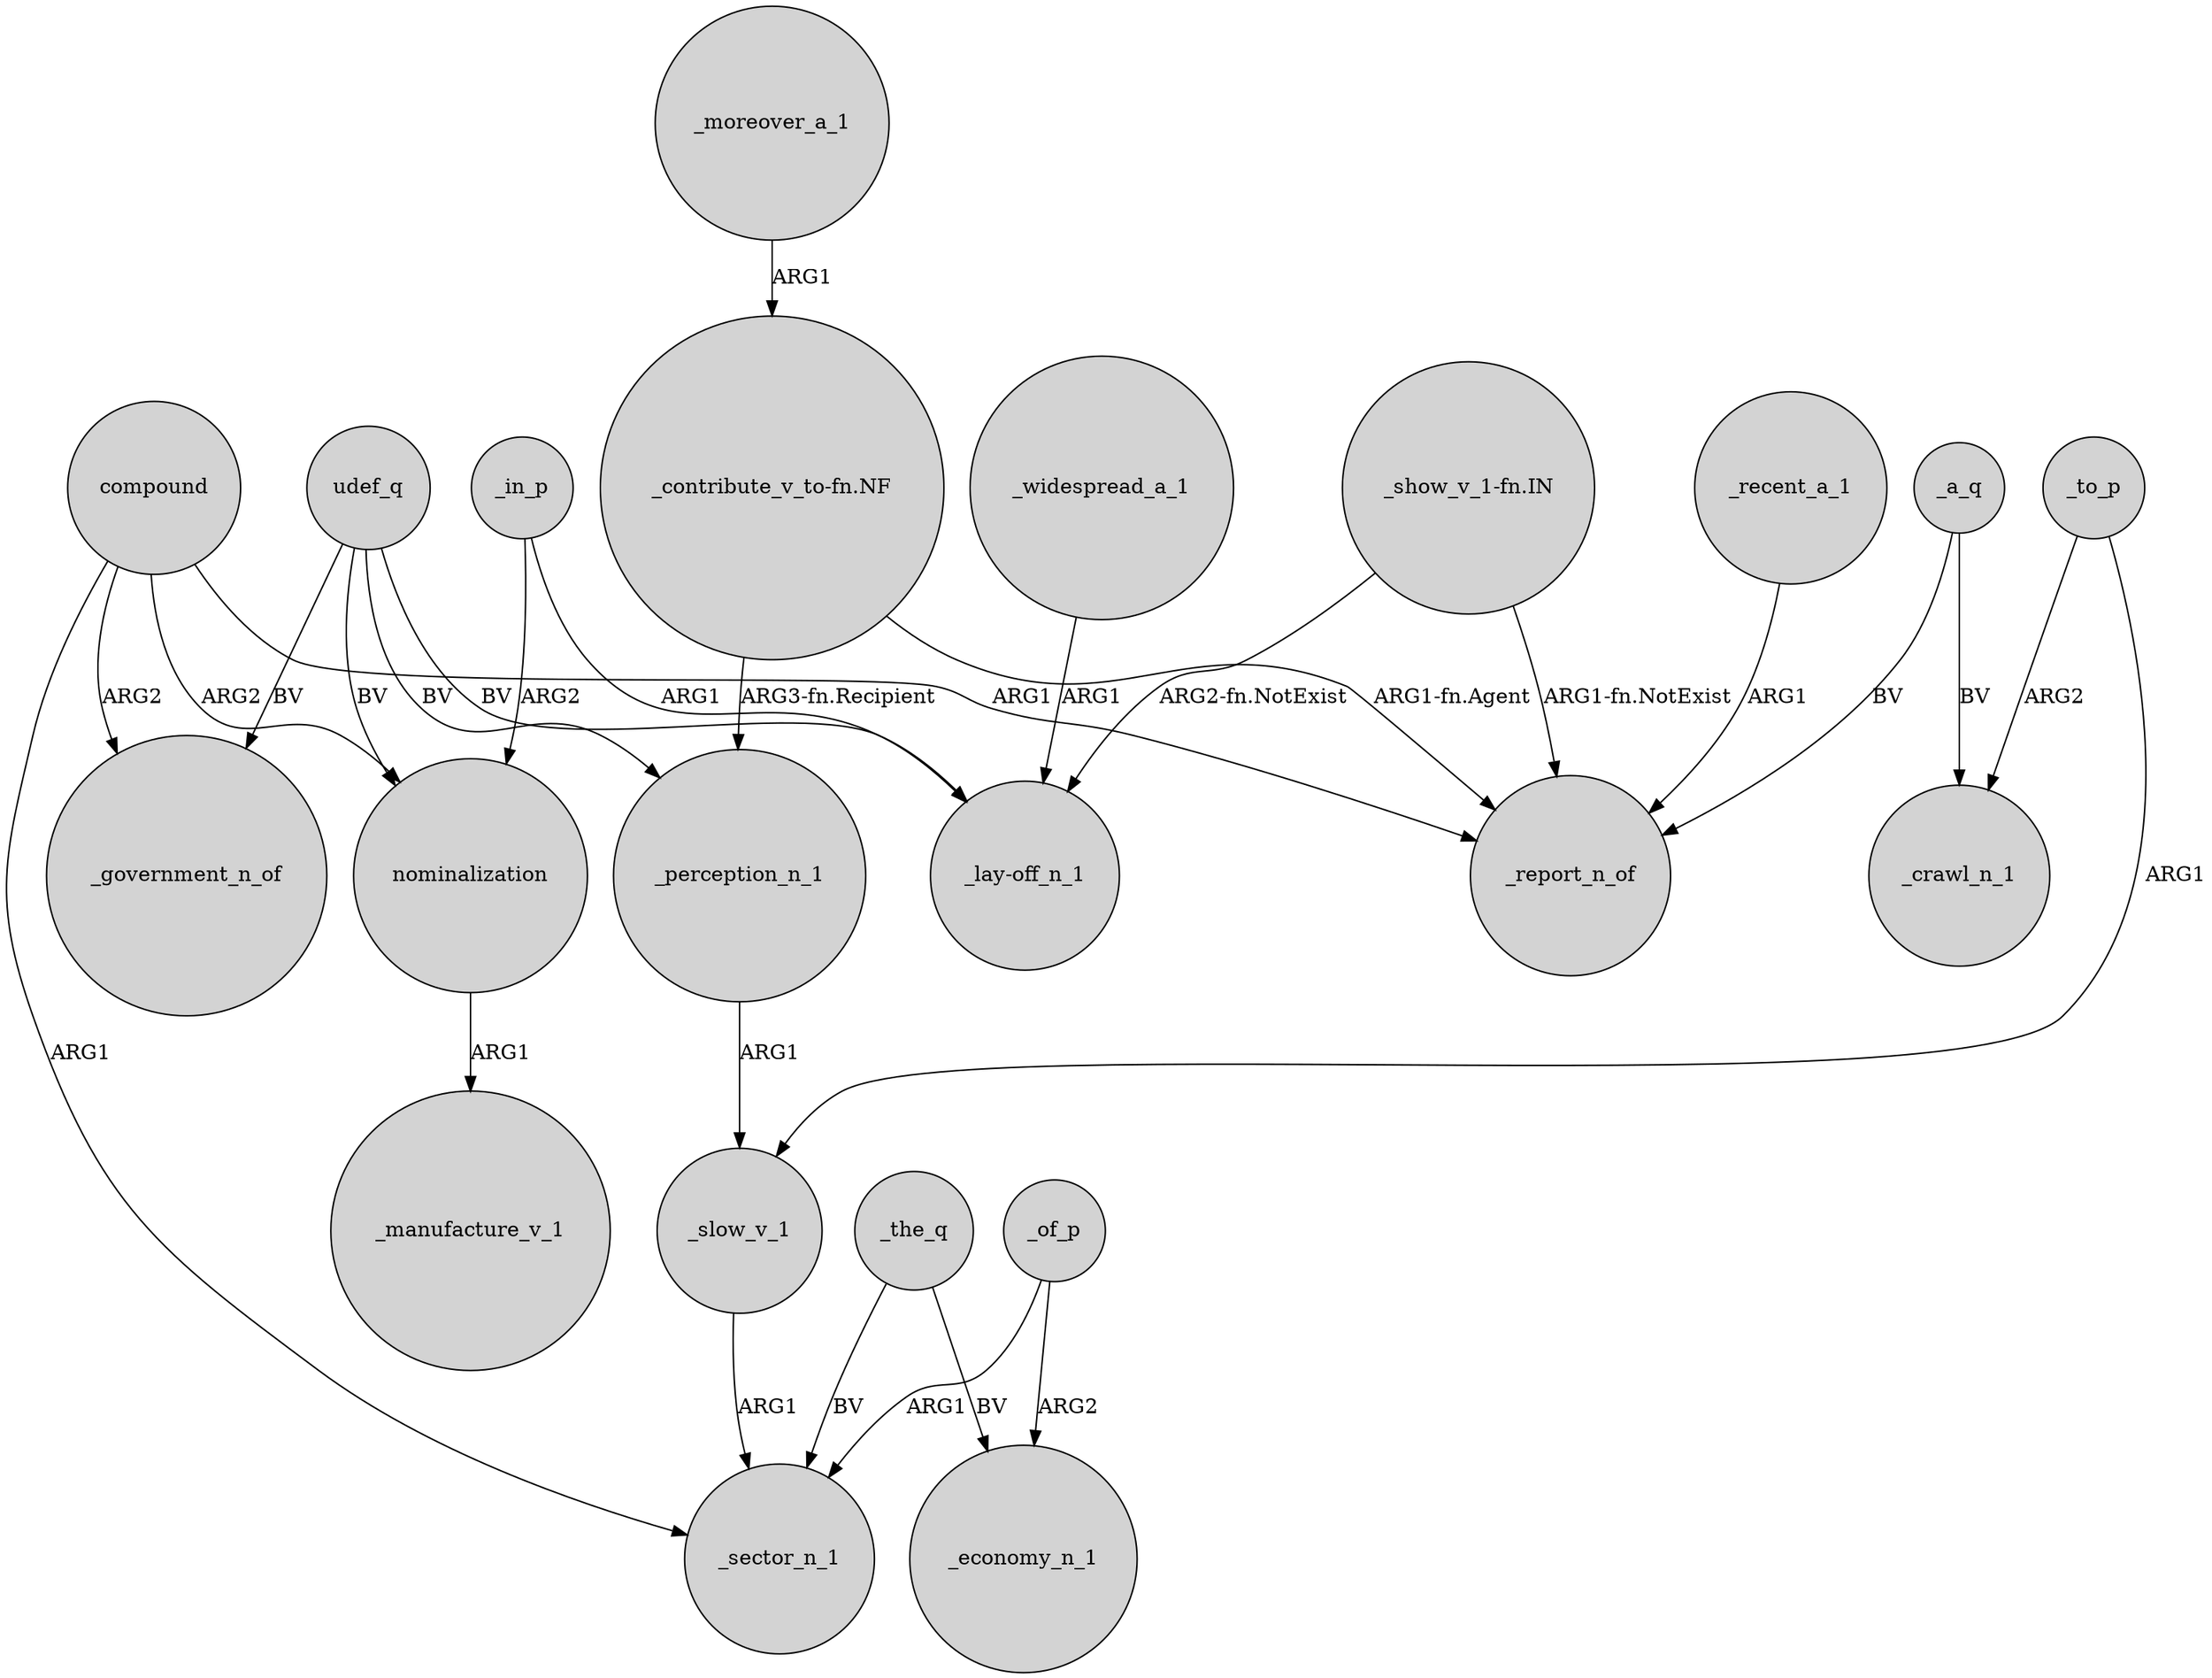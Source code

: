 digraph {
	node [shape=circle style=filled]
	_a_q -> _report_n_of [label=BV]
	compound -> _report_n_of [label=ARG1]
	compound -> _sector_n_1 [label=ARG1]
	compound -> _government_n_of [label=ARG2]
	udef_q -> _government_n_of [label=BV]
	"_show_v_1-fn.IN" -> "_lay-off_n_1" [label="ARG2-fn.NotExist"]
	udef_q -> "_lay-off_n_1" [label=BV]
	_recent_a_1 -> _report_n_of [label=ARG1]
	_widespread_a_1 -> "_lay-off_n_1" [label=ARG1]
	_the_q -> _economy_n_1 [label=BV]
	nominalization -> _manufacture_v_1 [label=ARG1]
	udef_q -> _perception_n_1 [label=BV]
	_perception_n_1 -> _slow_v_1 [label=ARG1]
	"_show_v_1-fn.IN" -> _report_n_of [label="ARG1-fn.NotExist"]
	compound -> nominalization [label=ARG2]
	"_contribute_v_to-fn.NF" -> _perception_n_1 [label="ARG3-fn.Recipient"]
	_of_p -> _economy_n_1 [label=ARG2]
	_of_p -> _sector_n_1 [label=ARG1]
	_moreover_a_1 -> "_contribute_v_to-fn.NF" [label=ARG1]
	_a_q -> _crawl_n_1 [label=BV]
	_in_p -> "_lay-off_n_1" [label=ARG1]
	udef_q -> nominalization [label=BV]
	_slow_v_1 -> _sector_n_1 [label=ARG1]
	_to_p -> _slow_v_1 [label=ARG1]
	_in_p -> nominalization [label=ARG2]
	"_contribute_v_to-fn.NF" -> _report_n_of [label="ARG1-fn.Agent"]
	_to_p -> _crawl_n_1 [label=ARG2]
	_the_q -> _sector_n_1 [label=BV]
}
